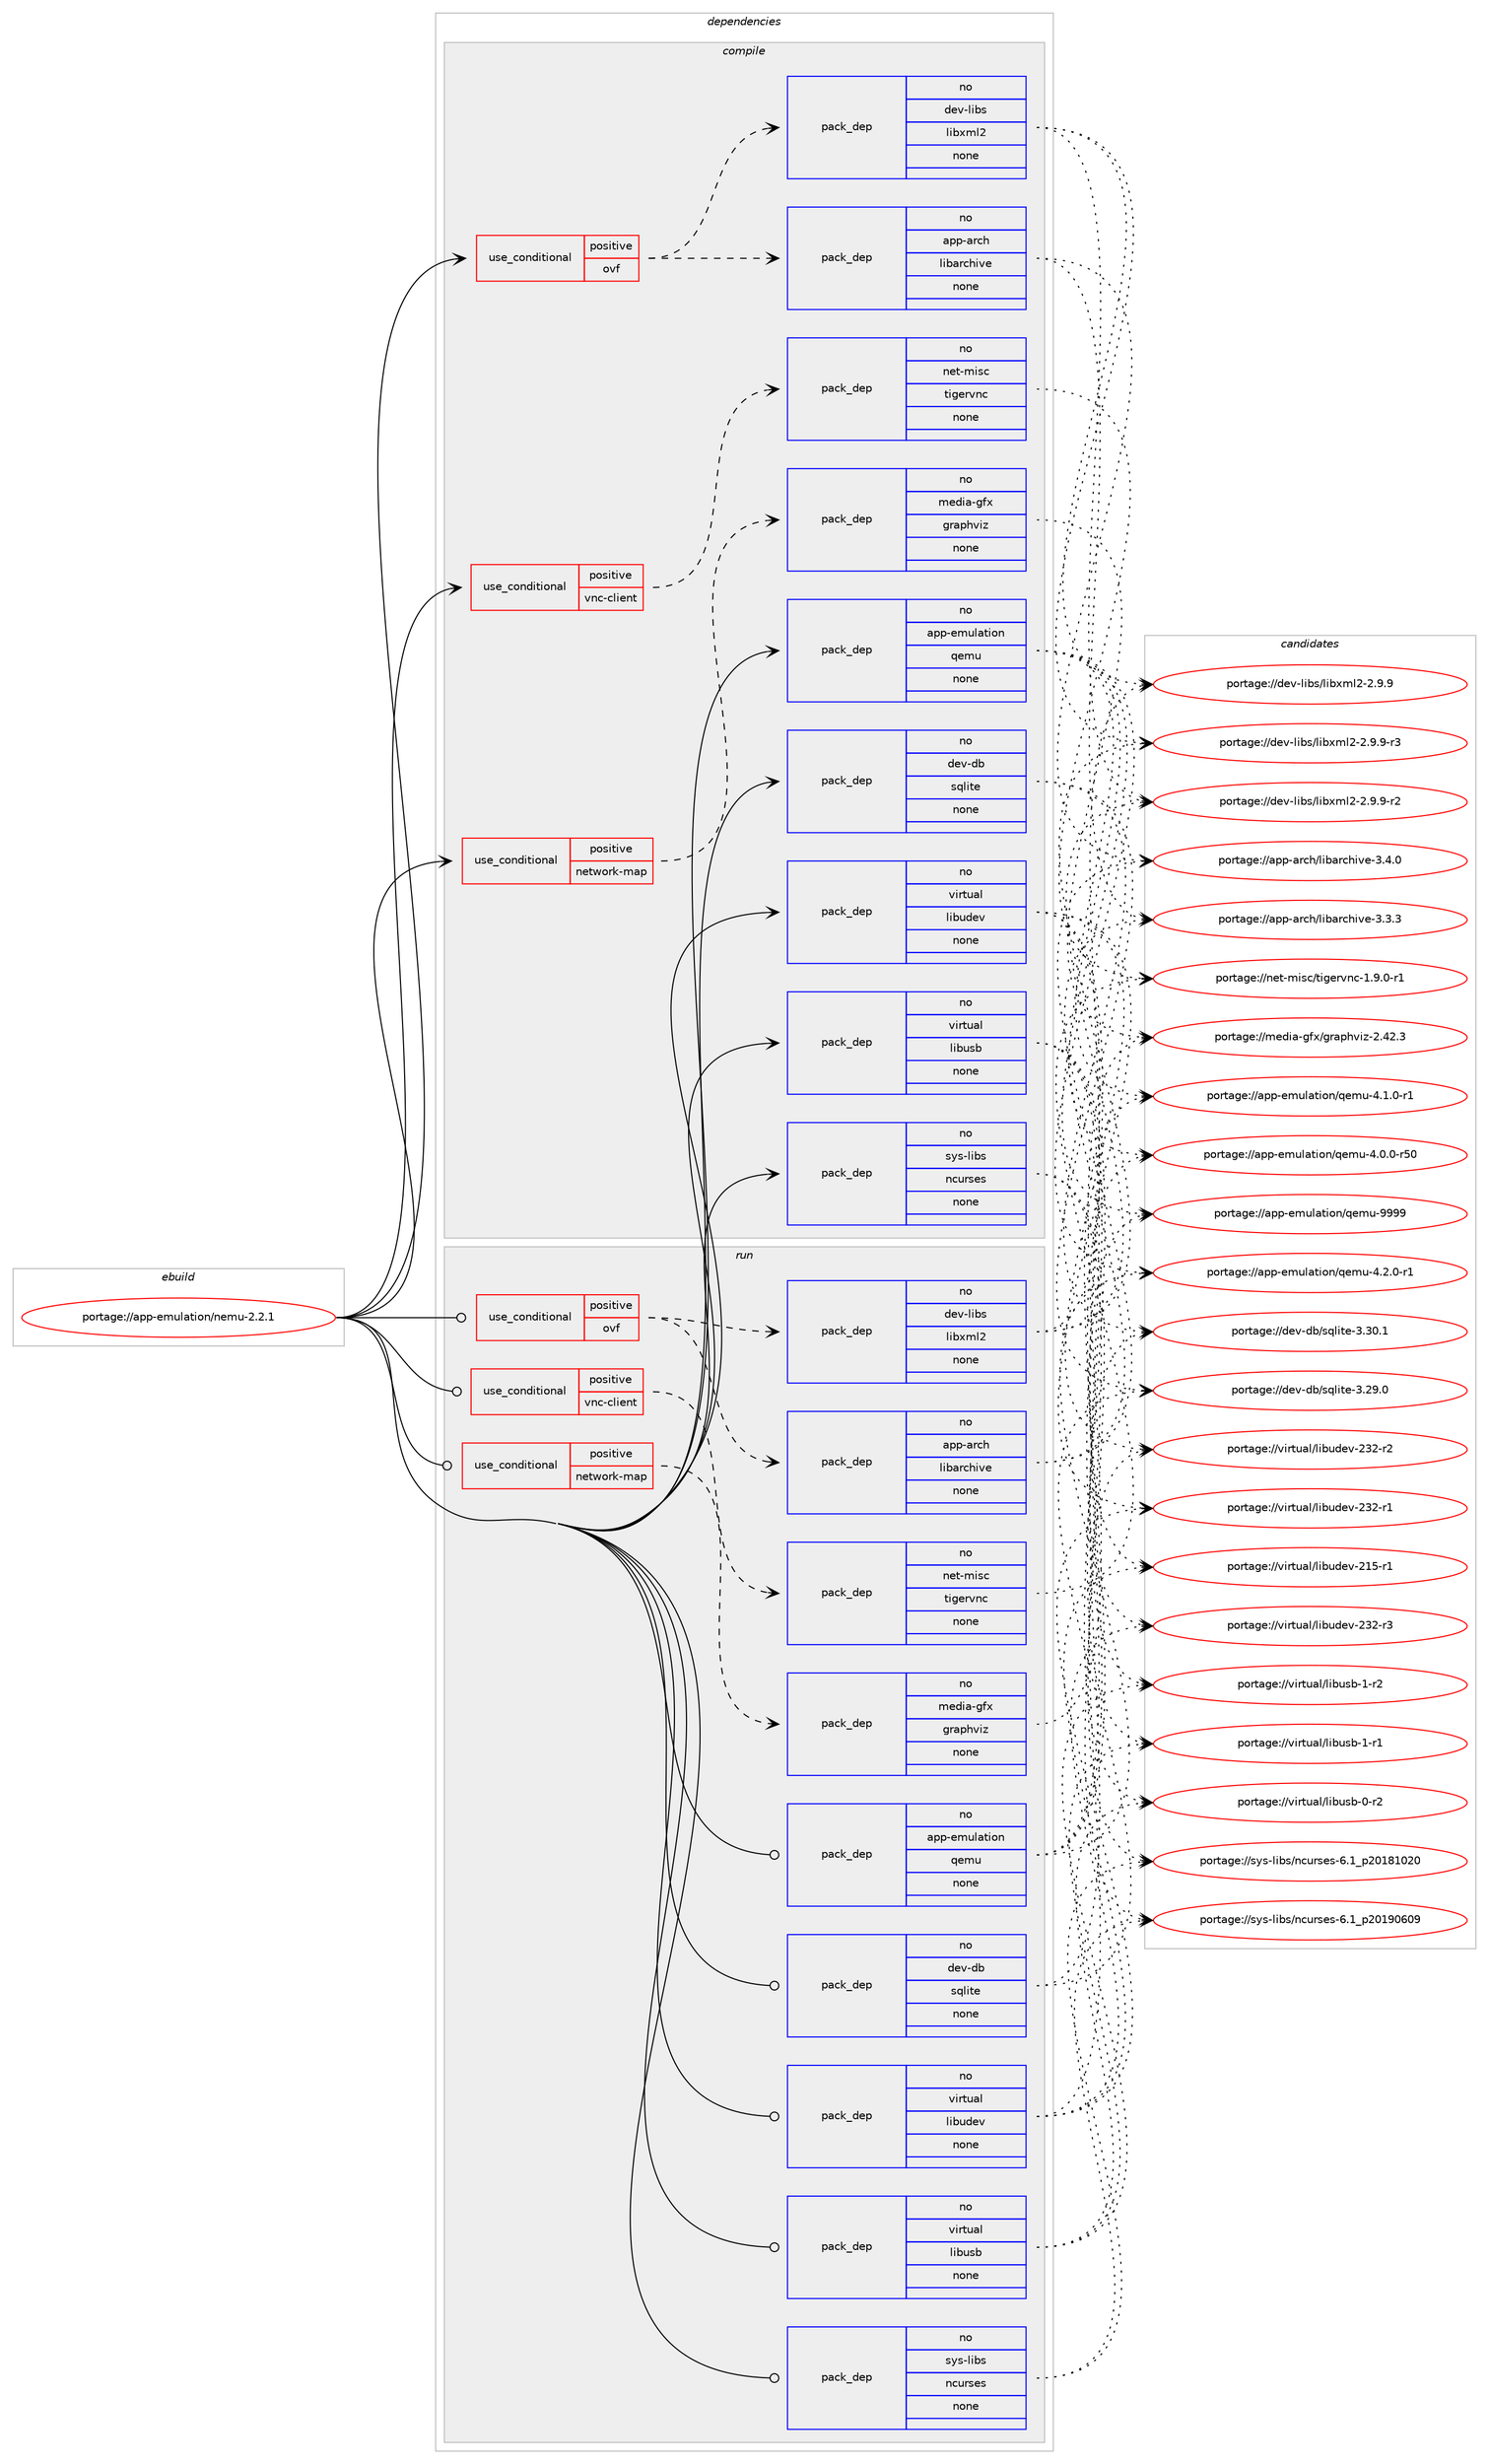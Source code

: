 digraph prolog {

# *************
# Graph options
# *************

newrank=true;
concentrate=true;
compound=true;
graph [rankdir=LR,fontname=Helvetica,fontsize=10,ranksep=1.5];#, ranksep=2.5, nodesep=0.2];
edge  [arrowhead=vee];
node  [fontname=Helvetica,fontsize=10];

# **********
# The ebuild
# **********

subgraph cluster_leftcol {
color=gray;
label=<<i>ebuild</i>>;
id [label="portage://app-emulation/nemu-2.2.1", color=red, width=4, href="../app-emulation/nemu-2.2.1.svg"];
}

# ****************
# The dependencies
# ****************

subgraph cluster_midcol {
color=gray;
label=<<i>dependencies</i>>;
subgraph cluster_compile {
fillcolor="#eeeeee";
style=filled;
label=<<i>compile</i>>;
subgraph cond147869 {
dependency627909 [label=<<TABLE BORDER="0" CELLBORDER="1" CELLSPACING="0" CELLPADDING="4"><TR><TD ROWSPAN="3" CELLPADDING="10">use_conditional</TD></TR><TR><TD>positive</TD></TR><TR><TD>network-map</TD></TR></TABLE>>, shape=none, color=red];
subgraph pack471676 {
dependency627910 [label=<<TABLE BORDER="0" CELLBORDER="1" CELLSPACING="0" CELLPADDING="4" WIDTH="220"><TR><TD ROWSPAN="6" CELLPADDING="30">pack_dep</TD></TR><TR><TD WIDTH="110">no</TD></TR><TR><TD>media-gfx</TD></TR><TR><TD>graphviz</TD></TR><TR><TD>none</TD></TR><TR><TD></TD></TR></TABLE>>, shape=none, color=blue];
}
dependency627909:e -> dependency627910:w [weight=20,style="dashed",arrowhead="vee"];
}
id:e -> dependency627909:w [weight=20,style="solid",arrowhead="vee"];
subgraph cond147870 {
dependency627911 [label=<<TABLE BORDER="0" CELLBORDER="1" CELLSPACING="0" CELLPADDING="4"><TR><TD ROWSPAN="3" CELLPADDING="10">use_conditional</TD></TR><TR><TD>positive</TD></TR><TR><TD>ovf</TD></TR></TABLE>>, shape=none, color=red];
subgraph pack471677 {
dependency627912 [label=<<TABLE BORDER="0" CELLBORDER="1" CELLSPACING="0" CELLPADDING="4" WIDTH="220"><TR><TD ROWSPAN="6" CELLPADDING="30">pack_dep</TD></TR><TR><TD WIDTH="110">no</TD></TR><TR><TD>dev-libs</TD></TR><TR><TD>libxml2</TD></TR><TR><TD>none</TD></TR><TR><TD></TD></TR></TABLE>>, shape=none, color=blue];
}
dependency627911:e -> dependency627912:w [weight=20,style="dashed",arrowhead="vee"];
subgraph pack471678 {
dependency627913 [label=<<TABLE BORDER="0" CELLBORDER="1" CELLSPACING="0" CELLPADDING="4" WIDTH="220"><TR><TD ROWSPAN="6" CELLPADDING="30">pack_dep</TD></TR><TR><TD WIDTH="110">no</TD></TR><TR><TD>app-arch</TD></TR><TR><TD>libarchive</TD></TR><TR><TD>none</TD></TR><TR><TD></TD></TR></TABLE>>, shape=none, color=blue];
}
dependency627911:e -> dependency627913:w [weight=20,style="dashed",arrowhead="vee"];
}
id:e -> dependency627911:w [weight=20,style="solid",arrowhead="vee"];
subgraph cond147871 {
dependency627914 [label=<<TABLE BORDER="0" CELLBORDER="1" CELLSPACING="0" CELLPADDING="4"><TR><TD ROWSPAN="3" CELLPADDING="10">use_conditional</TD></TR><TR><TD>positive</TD></TR><TR><TD>vnc-client</TD></TR></TABLE>>, shape=none, color=red];
subgraph pack471679 {
dependency627915 [label=<<TABLE BORDER="0" CELLBORDER="1" CELLSPACING="0" CELLPADDING="4" WIDTH="220"><TR><TD ROWSPAN="6" CELLPADDING="30">pack_dep</TD></TR><TR><TD WIDTH="110">no</TD></TR><TR><TD>net-misc</TD></TR><TR><TD>tigervnc</TD></TR><TR><TD>none</TD></TR><TR><TD></TD></TR></TABLE>>, shape=none, color=blue];
}
dependency627914:e -> dependency627915:w [weight=20,style="dashed",arrowhead="vee"];
}
id:e -> dependency627914:w [weight=20,style="solid",arrowhead="vee"];
subgraph pack471680 {
dependency627916 [label=<<TABLE BORDER="0" CELLBORDER="1" CELLSPACING="0" CELLPADDING="4" WIDTH="220"><TR><TD ROWSPAN="6" CELLPADDING="30">pack_dep</TD></TR><TR><TD WIDTH="110">no</TD></TR><TR><TD>app-emulation</TD></TR><TR><TD>qemu</TD></TR><TR><TD>none</TD></TR><TR><TD></TD></TR></TABLE>>, shape=none, color=blue];
}
id:e -> dependency627916:w [weight=20,style="solid",arrowhead="vee"];
subgraph pack471681 {
dependency627917 [label=<<TABLE BORDER="0" CELLBORDER="1" CELLSPACING="0" CELLPADDING="4" WIDTH="220"><TR><TD ROWSPAN="6" CELLPADDING="30">pack_dep</TD></TR><TR><TD WIDTH="110">no</TD></TR><TR><TD>dev-db</TD></TR><TR><TD>sqlite</TD></TR><TR><TD>none</TD></TR><TR><TD></TD></TR></TABLE>>, shape=none, color=blue];
}
id:e -> dependency627917:w [weight=20,style="solid",arrowhead="vee"];
subgraph pack471682 {
dependency627918 [label=<<TABLE BORDER="0" CELLBORDER="1" CELLSPACING="0" CELLPADDING="4" WIDTH="220"><TR><TD ROWSPAN="6" CELLPADDING="30">pack_dep</TD></TR><TR><TD WIDTH="110">no</TD></TR><TR><TD>sys-libs</TD></TR><TR><TD>ncurses</TD></TR><TR><TD>none</TD></TR><TR><TD></TD></TR></TABLE>>, shape=none, color=blue];
}
id:e -> dependency627918:w [weight=20,style="solid",arrowhead="vee"];
subgraph pack471683 {
dependency627919 [label=<<TABLE BORDER="0" CELLBORDER="1" CELLSPACING="0" CELLPADDING="4" WIDTH="220"><TR><TD ROWSPAN="6" CELLPADDING="30">pack_dep</TD></TR><TR><TD WIDTH="110">no</TD></TR><TR><TD>virtual</TD></TR><TR><TD>libudev</TD></TR><TR><TD>none</TD></TR><TR><TD></TD></TR></TABLE>>, shape=none, color=blue];
}
id:e -> dependency627919:w [weight=20,style="solid",arrowhead="vee"];
subgraph pack471684 {
dependency627920 [label=<<TABLE BORDER="0" CELLBORDER="1" CELLSPACING="0" CELLPADDING="4" WIDTH="220"><TR><TD ROWSPAN="6" CELLPADDING="30">pack_dep</TD></TR><TR><TD WIDTH="110">no</TD></TR><TR><TD>virtual</TD></TR><TR><TD>libusb</TD></TR><TR><TD>none</TD></TR><TR><TD></TD></TR></TABLE>>, shape=none, color=blue];
}
id:e -> dependency627920:w [weight=20,style="solid",arrowhead="vee"];
}
subgraph cluster_compileandrun {
fillcolor="#eeeeee";
style=filled;
label=<<i>compile and run</i>>;
}
subgraph cluster_run {
fillcolor="#eeeeee";
style=filled;
label=<<i>run</i>>;
subgraph cond147872 {
dependency627921 [label=<<TABLE BORDER="0" CELLBORDER="1" CELLSPACING="0" CELLPADDING="4"><TR><TD ROWSPAN="3" CELLPADDING="10">use_conditional</TD></TR><TR><TD>positive</TD></TR><TR><TD>network-map</TD></TR></TABLE>>, shape=none, color=red];
subgraph pack471685 {
dependency627922 [label=<<TABLE BORDER="0" CELLBORDER="1" CELLSPACING="0" CELLPADDING="4" WIDTH="220"><TR><TD ROWSPAN="6" CELLPADDING="30">pack_dep</TD></TR><TR><TD WIDTH="110">no</TD></TR><TR><TD>media-gfx</TD></TR><TR><TD>graphviz</TD></TR><TR><TD>none</TD></TR><TR><TD></TD></TR></TABLE>>, shape=none, color=blue];
}
dependency627921:e -> dependency627922:w [weight=20,style="dashed",arrowhead="vee"];
}
id:e -> dependency627921:w [weight=20,style="solid",arrowhead="odot"];
subgraph cond147873 {
dependency627923 [label=<<TABLE BORDER="0" CELLBORDER="1" CELLSPACING="0" CELLPADDING="4"><TR><TD ROWSPAN="3" CELLPADDING="10">use_conditional</TD></TR><TR><TD>positive</TD></TR><TR><TD>ovf</TD></TR></TABLE>>, shape=none, color=red];
subgraph pack471686 {
dependency627924 [label=<<TABLE BORDER="0" CELLBORDER="1" CELLSPACING="0" CELLPADDING="4" WIDTH="220"><TR><TD ROWSPAN="6" CELLPADDING="30">pack_dep</TD></TR><TR><TD WIDTH="110">no</TD></TR><TR><TD>dev-libs</TD></TR><TR><TD>libxml2</TD></TR><TR><TD>none</TD></TR><TR><TD></TD></TR></TABLE>>, shape=none, color=blue];
}
dependency627923:e -> dependency627924:w [weight=20,style="dashed",arrowhead="vee"];
subgraph pack471687 {
dependency627925 [label=<<TABLE BORDER="0" CELLBORDER="1" CELLSPACING="0" CELLPADDING="4" WIDTH="220"><TR><TD ROWSPAN="6" CELLPADDING="30">pack_dep</TD></TR><TR><TD WIDTH="110">no</TD></TR><TR><TD>app-arch</TD></TR><TR><TD>libarchive</TD></TR><TR><TD>none</TD></TR><TR><TD></TD></TR></TABLE>>, shape=none, color=blue];
}
dependency627923:e -> dependency627925:w [weight=20,style="dashed",arrowhead="vee"];
}
id:e -> dependency627923:w [weight=20,style="solid",arrowhead="odot"];
subgraph cond147874 {
dependency627926 [label=<<TABLE BORDER="0" CELLBORDER="1" CELLSPACING="0" CELLPADDING="4"><TR><TD ROWSPAN="3" CELLPADDING="10">use_conditional</TD></TR><TR><TD>positive</TD></TR><TR><TD>vnc-client</TD></TR></TABLE>>, shape=none, color=red];
subgraph pack471688 {
dependency627927 [label=<<TABLE BORDER="0" CELLBORDER="1" CELLSPACING="0" CELLPADDING="4" WIDTH="220"><TR><TD ROWSPAN="6" CELLPADDING="30">pack_dep</TD></TR><TR><TD WIDTH="110">no</TD></TR><TR><TD>net-misc</TD></TR><TR><TD>tigervnc</TD></TR><TR><TD>none</TD></TR><TR><TD></TD></TR></TABLE>>, shape=none, color=blue];
}
dependency627926:e -> dependency627927:w [weight=20,style="dashed",arrowhead="vee"];
}
id:e -> dependency627926:w [weight=20,style="solid",arrowhead="odot"];
subgraph pack471689 {
dependency627928 [label=<<TABLE BORDER="0" CELLBORDER="1" CELLSPACING="0" CELLPADDING="4" WIDTH="220"><TR><TD ROWSPAN="6" CELLPADDING="30">pack_dep</TD></TR><TR><TD WIDTH="110">no</TD></TR><TR><TD>app-emulation</TD></TR><TR><TD>qemu</TD></TR><TR><TD>none</TD></TR><TR><TD></TD></TR></TABLE>>, shape=none, color=blue];
}
id:e -> dependency627928:w [weight=20,style="solid",arrowhead="odot"];
subgraph pack471690 {
dependency627929 [label=<<TABLE BORDER="0" CELLBORDER="1" CELLSPACING="0" CELLPADDING="4" WIDTH="220"><TR><TD ROWSPAN="6" CELLPADDING="30">pack_dep</TD></TR><TR><TD WIDTH="110">no</TD></TR><TR><TD>dev-db</TD></TR><TR><TD>sqlite</TD></TR><TR><TD>none</TD></TR><TR><TD></TD></TR></TABLE>>, shape=none, color=blue];
}
id:e -> dependency627929:w [weight=20,style="solid",arrowhead="odot"];
subgraph pack471691 {
dependency627930 [label=<<TABLE BORDER="0" CELLBORDER="1" CELLSPACING="0" CELLPADDING="4" WIDTH="220"><TR><TD ROWSPAN="6" CELLPADDING="30">pack_dep</TD></TR><TR><TD WIDTH="110">no</TD></TR><TR><TD>sys-libs</TD></TR><TR><TD>ncurses</TD></TR><TR><TD>none</TD></TR><TR><TD></TD></TR></TABLE>>, shape=none, color=blue];
}
id:e -> dependency627930:w [weight=20,style="solid",arrowhead="odot"];
subgraph pack471692 {
dependency627931 [label=<<TABLE BORDER="0" CELLBORDER="1" CELLSPACING="0" CELLPADDING="4" WIDTH="220"><TR><TD ROWSPAN="6" CELLPADDING="30">pack_dep</TD></TR><TR><TD WIDTH="110">no</TD></TR><TR><TD>virtual</TD></TR><TR><TD>libudev</TD></TR><TR><TD>none</TD></TR><TR><TD></TD></TR></TABLE>>, shape=none, color=blue];
}
id:e -> dependency627931:w [weight=20,style="solid",arrowhead="odot"];
subgraph pack471693 {
dependency627932 [label=<<TABLE BORDER="0" CELLBORDER="1" CELLSPACING="0" CELLPADDING="4" WIDTH="220"><TR><TD ROWSPAN="6" CELLPADDING="30">pack_dep</TD></TR><TR><TD WIDTH="110">no</TD></TR><TR><TD>virtual</TD></TR><TR><TD>libusb</TD></TR><TR><TD>none</TD></TR><TR><TD></TD></TR></TABLE>>, shape=none, color=blue];
}
id:e -> dependency627932:w [weight=20,style="solid",arrowhead="odot"];
}
}

# **************
# The candidates
# **************

subgraph cluster_choices {
rank=same;
color=gray;
label=<<i>candidates</i>>;

subgraph choice471676 {
color=black;
nodesep=1;
choice1091011001059745103102120471031149711210411810512245504652504651 [label="portage://media-gfx/graphviz-2.42.3", color=red, width=4,href="../media-gfx/graphviz-2.42.3.svg"];
dependency627910:e -> choice1091011001059745103102120471031149711210411810512245504652504651:w [style=dotted,weight="100"];
}
subgraph choice471677 {
color=black;
nodesep=1;
choice10010111845108105981154710810598120109108504550465746574511451 [label="portage://dev-libs/libxml2-2.9.9-r3", color=red, width=4,href="../dev-libs/libxml2-2.9.9-r3.svg"];
choice10010111845108105981154710810598120109108504550465746574511450 [label="portage://dev-libs/libxml2-2.9.9-r2", color=red, width=4,href="../dev-libs/libxml2-2.9.9-r2.svg"];
choice1001011184510810598115471081059812010910850455046574657 [label="portage://dev-libs/libxml2-2.9.9", color=red, width=4,href="../dev-libs/libxml2-2.9.9.svg"];
dependency627912:e -> choice10010111845108105981154710810598120109108504550465746574511451:w [style=dotted,weight="100"];
dependency627912:e -> choice10010111845108105981154710810598120109108504550465746574511450:w [style=dotted,weight="100"];
dependency627912:e -> choice1001011184510810598115471081059812010910850455046574657:w [style=dotted,weight="100"];
}
subgraph choice471678 {
color=black;
nodesep=1;
choice9711211245971149910447108105989711499104105118101455146524648 [label="portage://app-arch/libarchive-3.4.0", color=red, width=4,href="../app-arch/libarchive-3.4.0.svg"];
choice9711211245971149910447108105989711499104105118101455146514651 [label="portage://app-arch/libarchive-3.3.3", color=red, width=4,href="../app-arch/libarchive-3.3.3.svg"];
dependency627913:e -> choice9711211245971149910447108105989711499104105118101455146524648:w [style=dotted,weight="100"];
dependency627913:e -> choice9711211245971149910447108105989711499104105118101455146514651:w [style=dotted,weight="100"];
}
subgraph choice471679 {
color=black;
nodesep=1;
choice110101116451091051159947116105103101114118110994549465746484511449 [label="portage://net-misc/tigervnc-1.9.0-r1", color=red, width=4,href="../net-misc/tigervnc-1.9.0-r1.svg"];
dependency627915:e -> choice110101116451091051159947116105103101114118110994549465746484511449:w [style=dotted,weight="100"];
}
subgraph choice471680 {
color=black;
nodesep=1;
choice971121124510110911710897116105111110471131011091174557575757 [label="portage://app-emulation/qemu-9999", color=red, width=4,href="../app-emulation/qemu-9999.svg"];
choice971121124510110911710897116105111110471131011091174552465046484511449 [label="portage://app-emulation/qemu-4.2.0-r1", color=red, width=4,href="../app-emulation/qemu-4.2.0-r1.svg"];
choice971121124510110911710897116105111110471131011091174552464946484511449 [label="portage://app-emulation/qemu-4.1.0-r1", color=red, width=4,href="../app-emulation/qemu-4.1.0-r1.svg"];
choice97112112451011091171089711610511111047113101109117455246484648451145348 [label="portage://app-emulation/qemu-4.0.0-r50", color=red, width=4,href="../app-emulation/qemu-4.0.0-r50.svg"];
dependency627916:e -> choice971121124510110911710897116105111110471131011091174557575757:w [style=dotted,weight="100"];
dependency627916:e -> choice971121124510110911710897116105111110471131011091174552465046484511449:w [style=dotted,weight="100"];
dependency627916:e -> choice971121124510110911710897116105111110471131011091174552464946484511449:w [style=dotted,weight="100"];
dependency627916:e -> choice97112112451011091171089711610511111047113101109117455246484648451145348:w [style=dotted,weight="100"];
}
subgraph choice471681 {
color=black;
nodesep=1;
choice10010111845100984711511310810511610145514651484649 [label="portage://dev-db/sqlite-3.30.1", color=red, width=4,href="../dev-db/sqlite-3.30.1.svg"];
choice10010111845100984711511310810511610145514650574648 [label="portage://dev-db/sqlite-3.29.0", color=red, width=4,href="../dev-db/sqlite-3.29.0.svg"];
dependency627917:e -> choice10010111845100984711511310810511610145514651484649:w [style=dotted,weight="100"];
dependency627917:e -> choice10010111845100984711511310810511610145514650574648:w [style=dotted,weight="100"];
}
subgraph choice471682 {
color=black;
nodesep=1;
choice1151211154510810598115471109911711411510111545544649951125048495748544857 [label="portage://sys-libs/ncurses-6.1_p20190609", color=red, width=4,href="../sys-libs/ncurses-6.1_p20190609.svg"];
choice1151211154510810598115471109911711411510111545544649951125048495649485048 [label="portage://sys-libs/ncurses-6.1_p20181020", color=red, width=4,href="../sys-libs/ncurses-6.1_p20181020.svg"];
dependency627918:e -> choice1151211154510810598115471109911711411510111545544649951125048495748544857:w [style=dotted,weight="100"];
dependency627918:e -> choice1151211154510810598115471109911711411510111545544649951125048495649485048:w [style=dotted,weight="100"];
}
subgraph choice471683 {
color=black;
nodesep=1;
choice118105114116117971084710810598117100101118455051504511451 [label="portage://virtual/libudev-232-r3", color=red, width=4,href="../virtual/libudev-232-r3.svg"];
choice118105114116117971084710810598117100101118455051504511450 [label="portage://virtual/libudev-232-r2", color=red, width=4,href="../virtual/libudev-232-r2.svg"];
choice118105114116117971084710810598117100101118455051504511449 [label="portage://virtual/libudev-232-r1", color=red, width=4,href="../virtual/libudev-232-r1.svg"];
choice118105114116117971084710810598117100101118455049534511449 [label="portage://virtual/libudev-215-r1", color=red, width=4,href="../virtual/libudev-215-r1.svg"];
dependency627919:e -> choice118105114116117971084710810598117100101118455051504511451:w [style=dotted,weight="100"];
dependency627919:e -> choice118105114116117971084710810598117100101118455051504511450:w [style=dotted,weight="100"];
dependency627919:e -> choice118105114116117971084710810598117100101118455051504511449:w [style=dotted,weight="100"];
dependency627919:e -> choice118105114116117971084710810598117100101118455049534511449:w [style=dotted,weight="100"];
}
subgraph choice471684 {
color=black;
nodesep=1;
choice1181051141161179710847108105981171159845494511450 [label="portage://virtual/libusb-1-r2", color=red, width=4,href="../virtual/libusb-1-r2.svg"];
choice1181051141161179710847108105981171159845494511449 [label="portage://virtual/libusb-1-r1", color=red, width=4,href="../virtual/libusb-1-r1.svg"];
choice1181051141161179710847108105981171159845484511450 [label="portage://virtual/libusb-0-r2", color=red, width=4,href="../virtual/libusb-0-r2.svg"];
dependency627920:e -> choice1181051141161179710847108105981171159845494511450:w [style=dotted,weight="100"];
dependency627920:e -> choice1181051141161179710847108105981171159845494511449:w [style=dotted,weight="100"];
dependency627920:e -> choice1181051141161179710847108105981171159845484511450:w [style=dotted,weight="100"];
}
subgraph choice471685 {
color=black;
nodesep=1;
choice1091011001059745103102120471031149711210411810512245504652504651 [label="portage://media-gfx/graphviz-2.42.3", color=red, width=4,href="../media-gfx/graphviz-2.42.3.svg"];
dependency627922:e -> choice1091011001059745103102120471031149711210411810512245504652504651:w [style=dotted,weight="100"];
}
subgraph choice471686 {
color=black;
nodesep=1;
choice10010111845108105981154710810598120109108504550465746574511451 [label="portage://dev-libs/libxml2-2.9.9-r3", color=red, width=4,href="../dev-libs/libxml2-2.9.9-r3.svg"];
choice10010111845108105981154710810598120109108504550465746574511450 [label="portage://dev-libs/libxml2-2.9.9-r2", color=red, width=4,href="../dev-libs/libxml2-2.9.9-r2.svg"];
choice1001011184510810598115471081059812010910850455046574657 [label="portage://dev-libs/libxml2-2.9.9", color=red, width=4,href="../dev-libs/libxml2-2.9.9.svg"];
dependency627924:e -> choice10010111845108105981154710810598120109108504550465746574511451:w [style=dotted,weight="100"];
dependency627924:e -> choice10010111845108105981154710810598120109108504550465746574511450:w [style=dotted,weight="100"];
dependency627924:e -> choice1001011184510810598115471081059812010910850455046574657:w [style=dotted,weight="100"];
}
subgraph choice471687 {
color=black;
nodesep=1;
choice9711211245971149910447108105989711499104105118101455146524648 [label="portage://app-arch/libarchive-3.4.0", color=red, width=4,href="../app-arch/libarchive-3.4.0.svg"];
choice9711211245971149910447108105989711499104105118101455146514651 [label="portage://app-arch/libarchive-3.3.3", color=red, width=4,href="../app-arch/libarchive-3.3.3.svg"];
dependency627925:e -> choice9711211245971149910447108105989711499104105118101455146524648:w [style=dotted,weight="100"];
dependency627925:e -> choice9711211245971149910447108105989711499104105118101455146514651:w [style=dotted,weight="100"];
}
subgraph choice471688 {
color=black;
nodesep=1;
choice110101116451091051159947116105103101114118110994549465746484511449 [label="portage://net-misc/tigervnc-1.9.0-r1", color=red, width=4,href="../net-misc/tigervnc-1.9.0-r1.svg"];
dependency627927:e -> choice110101116451091051159947116105103101114118110994549465746484511449:w [style=dotted,weight="100"];
}
subgraph choice471689 {
color=black;
nodesep=1;
choice971121124510110911710897116105111110471131011091174557575757 [label="portage://app-emulation/qemu-9999", color=red, width=4,href="../app-emulation/qemu-9999.svg"];
choice971121124510110911710897116105111110471131011091174552465046484511449 [label="portage://app-emulation/qemu-4.2.0-r1", color=red, width=4,href="../app-emulation/qemu-4.2.0-r1.svg"];
choice971121124510110911710897116105111110471131011091174552464946484511449 [label="portage://app-emulation/qemu-4.1.0-r1", color=red, width=4,href="../app-emulation/qemu-4.1.0-r1.svg"];
choice97112112451011091171089711610511111047113101109117455246484648451145348 [label="portage://app-emulation/qemu-4.0.0-r50", color=red, width=4,href="../app-emulation/qemu-4.0.0-r50.svg"];
dependency627928:e -> choice971121124510110911710897116105111110471131011091174557575757:w [style=dotted,weight="100"];
dependency627928:e -> choice971121124510110911710897116105111110471131011091174552465046484511449:w [style=dotted,weight="100"];
dependency627928:e -> choice971121124510110911710897116105111110471131011091174552464946484511449:w [style=dotted,weight="100"];
dependency627928:e -> choice97112112451011091171089711610511111047113101109117455246484648451145348:w [style=dotted,weight="100"];
}
subgraph choice471690 {
color=black;
nodesep=1;
choice10010111845100984711511310810511610145514651484649 [label="portage://dev-db/sqlite-3.30.1", color=red, width=4,href="../dev-db/sqlite-3.30.1.svg"];
choice10010111845100984711511310810511610145514650574648 [label="portage://dev-db/sqlite-3.29.0", color=red, width=4,href="../dev-db/sqlite-3.29.0.svg"];
dependency627929:e -> choice10010111845100984711511310810511610145514651484649:w [style=dotted,weight="100"];
dependency627929:e -> choice10010111845100984711511310810511610145514650574648:w [style=dotted,weight="100"];
}
subgraph choice471691 {
color=black;
nodesep=1;
choice1151211154510810598115471109911711411510111545544649951125048495748544857 [label="portage://sys-libs/ncurses-6.1_p20190609", color=red, width=4,href="../sys-libs/ncurses-6.1_p20190609.svg"];
choice1151211154510810598115471109911711411510111545544649951125048495649485048 [label="portage://sys-libs/ncurses-6.1_p20181020", color=red, width=4,href="../sys-libs/ncurses-6.1_p20181020.svg"];
dependency627930:e -> choice1151211154510810598115471109911711411510111545544649951125048495748544857:w [style=dotted,weight="100"];
dependency627930:e -> choice1151211154510810598115471109911711411510111545544649951125048495649485048:w [style=dotted,weight="100"];
}
subgraph choice471692 {
color=black;
nodesep=1;
choice118105114116117971084710810598117100101118455051504511451 [label="portage://virtual/libudev-232-r3", color=red, width=4,href="../virtual/libudev-232-r3.svg"];
choice118105114116117971084710810598117100101118455051504511450 [label="portage://virtual/libudev-232-r2", color=red, width=4,href="../virtual/libudev-232-r2.svg"];
choice118105114116117971084710810598117100101118455051504511449 [label="portage://virtual/libudev-232-r1", color=red, width=4,href="../virtual/libudev-232-r1.svg"];
choice118105114116117971084710810598117100101118455049534511449 [label="portage://virtual/libudev-215-r1", color=red, width=4,href="../virtual/libudev-215-r1.svg"];
dependency627931:e -> choice118105114116117971084710810598117100101118455051504511451:w [style=dotted,weight="100"];
dependency627931:e -> choice118105114116117971084710810598117100101118455051504511450:w [style=dotted,weight="100"];
dependency627931:e -> choice118105114116117971084710810598117100101118455051504511449:w [style=dotted,weight="100"];
dependency627931:e -> choice118105114116117971084710810598117100101118455049534511449:w [style=dotted,weight="100"];
}
subgraph choice471693 {
color=black;
nodesep=1;
choice1181051141161179710847108105981171159845494511450 [label="portage://virtual/libusb-1-r2", color=red, width=4,href="../virtual/libusb-1-r2.svg"];
choice1181051141161179710847108105981171159845494511449 [label="portage://virtual/libusb-1-r1", color=red, width=4,href="../virtual/libusb-1-r1.svg"];
choice1181051141161179710847108105981171159845484511450 [label="portage://virtual/libusb-0-r2", color=red, width=4,href="../virtual/libusb-0-r2.svg"];
dependency627932:e -> choice1181051141161179710847108105981171159845494511450:w [style=dotted,weight="100"];
dependency627932:e -> choice1181051141161179710847108105981171159845494511449:w [style=dotted,weight="100"];
dependency627932:e -> choice1181051141161179710847108105981171159845484511450:w [style=dotted,weight="100"];
}
}

}
